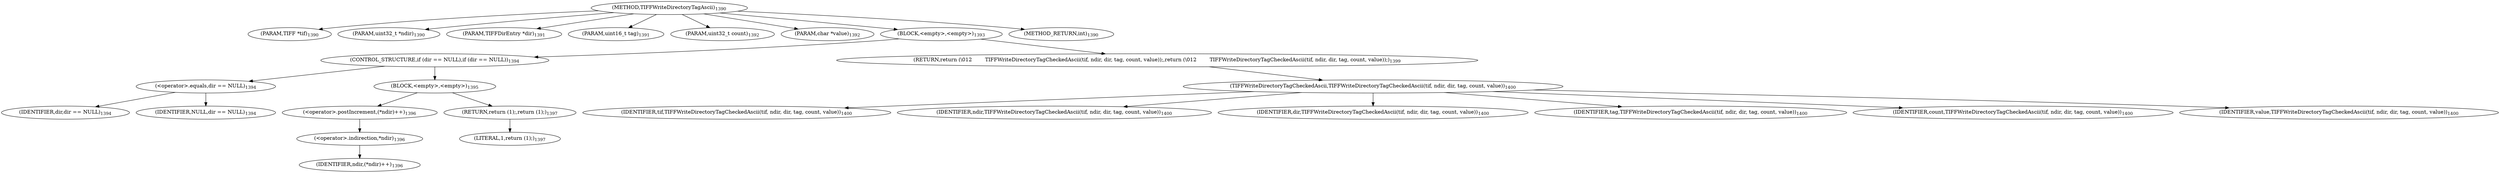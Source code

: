 digraph "TIFFWriteDirectoryTagAscii" {  
"67888" [label = <(METHOD,TIFFWriteDirectoryTagAscii)<SUB>1390</SUB>> ]
"67889" [label = <(PARAM,TIFF *tif)<SUB>1390</SUB>> ]
"67890" [label = <(PARAM,uint32_t *ndir)<SUB>1390</SUB>> ]
"67891" [label = <(PARAM,TIFFDirEntry *dir)<SUB>1391</SUB>> ]
"67892" [label = <(PARAM,uint16_t tag)<SUB>1391</SUB>> ]
"67893" [label = <(PARAM,uint32_t count)<SUB>1392</SUB>> ]
"67894" [label = <(PARAM,char *value)<SUB>1392</SUB>> ]
"67895" [label = <(BLOCK,&lt;empty&gt;,&lt;empty&gt;)<SUB>1393</SUB>> ]
"67896" [label = <(CONTROL_STRUCTURE,if (dir == NULL),if (dir == NULL))<SUB>1394</SUB>> ]
"67897" [label = <(&lt;operator&gt;.equals,dir == NULL)<SUB>1394</SUB>> ]
"67898" [label = <(IDENTIFIER,dir,dir == NULL)<SUB>1394</SUB>> ]
"67899" [label = <(IDENTIFIER,NULL,dir == NULL)<SUB>1394</SUB>> ]
"67900" [label = <(BLOCK,&lt;empty&gt;,&lt;empty&gt;)<SUB>1395</SUB>> ]
"67901" [label = <(&lt;operator&gt;.postIncrement,(*ndir)++)<SUB>1396</SUB>> ]
"67902" [label = <(&lt;operator&gt;.indirection,*ndir)<SUB>1396</SUB>> ]
"67903" [label = <(IDENTIFIER,ndir,(*ndir)++)<SUB>1396</SUB>> ]
"67904" [label = <(RETURN,return (1);,return (1);)<SUB>1397</SUB>> ]
"67905" [label = <(LITERAL,1,return (1);)<SUB>1397</SUB>> ]
"67906" [label = <(RETURN,return (\012        TIFFWriteDirectoryTagCheckedAscii(tif, ndir, dir, tag, count, value));,return (\012        TIFFWriteDirectoryTagCheckedAscii(tif, ndir, dir, tag, count, value));)<SUB>1399</SUB>> ]
"67907" [label = <(TIFFWriteDirectoryTagCheckedAscii,TIFFWriteDirectoryTagCheckedAscii(tif, ndir, dir, tag, count, value))<SUB>1400</SUB>> ]
"67908" [label = <(IDENTIFIER,tif,TIFFWriteDirectoryTagCheckedAscii(tif, ndir, dir, tag, count, value))<SUB>1400</SUB>> ]
"67909" [label = <(IDENTIFIER,ndir,TIFFWriteDirectoryTagCheckedAscii(tif, ndir, dir, tag, count, value))<SUB>1400</SUB>> ]
"67910" [label = <(IDENTIFIER,dir,TIFFWriteDirectoryTagCheckedAscii(tif, ndir, dir, tag, count, value))<SUB>1400</SUB>> ]
"67911" [label = <(IDENTIFIER,tag,TIFFWriteDirectoryTagCheckedAscii(tif, ndir, dir, tag, count, value))<SUB>1400</SUB>> ]
"67912" [label = <(IDENTIFIER,count,TIFFWriteDirectoryTagCheckedAscii(tif, ndir, dir, tag, count, value))<SUB>1400</SUB>> ]
"67913" [label = <(IDENTIFIER,value,TIFFWriteDirectoryTagCheckedAscii(tif, ndir, dir, tag, count, value))<SUB>1400</SUB>> ]
"67914" [label = <(METHOD_RETURN,int)<SUB>1390</SUB>> ]
  "67888" -> "67889" 
  "67888" -> "67890" 
  "67888" -> "67891" 
  "67888" -> "67892" 
  "67888" -> "67893" 
  "67888" -> "67894" 
  "67888" -> "67895" 
  "67888" -> "67914" 
  "67895" -> "67896" 
  "67895" -> "67906" 
  "67896" -> "67897" 
  "67896" -> "67900" 
  "67897" -> "67898" 
  "67897" -> "67899" 
  "67900" -> "67901" 
  "67900" -> "67904" 
  "67901" -> "67902" 
  "67902" -> "67903" 
  "67904" -> "67905" 
  "67906" -> "67907" 
  "67907" -> "67908" 
  "67907" -> "67909" 
  "67907" -> "67910" 
  "67907" -> "67911" 
  "67907" -> "67912" 
  "67907" -> "67913" 
}
